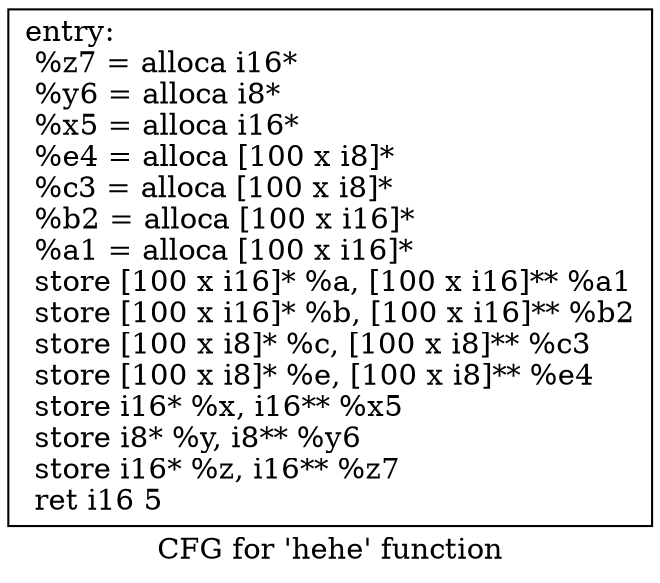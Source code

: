 digraph "CFG for 'hehe' function" {
	label="CFG for 'hehe' function";

	Node0x13e9790 [shape=record,label="{entry:\l  %z7 = alloca i16*\l  %y6 = alloca i8*\l  %x5 = alloca i16*\l  %e4 = alloca [100 x i8]*\l  %c3 = alloca [100 x i8]*\l  %b2 = alloca [100 x i16]*\l  %a1 = alloca [100 x i16]*\l  store [100 x i16]* %a, [100 x i16]** %a1\l  store [100 x i16]* %b, [100 x i16]** %b2\l  store [100 x i8]* %c, [100 x i8]** %c3\l  store [100 x i8]* %e, [100 x i8]** %e4\l  store i16* %x, i16** %x5\l  store i8* %y, i8** %y6\l  store i16* %z, i16** %z7\l  ret i16 5\l}"];
}
